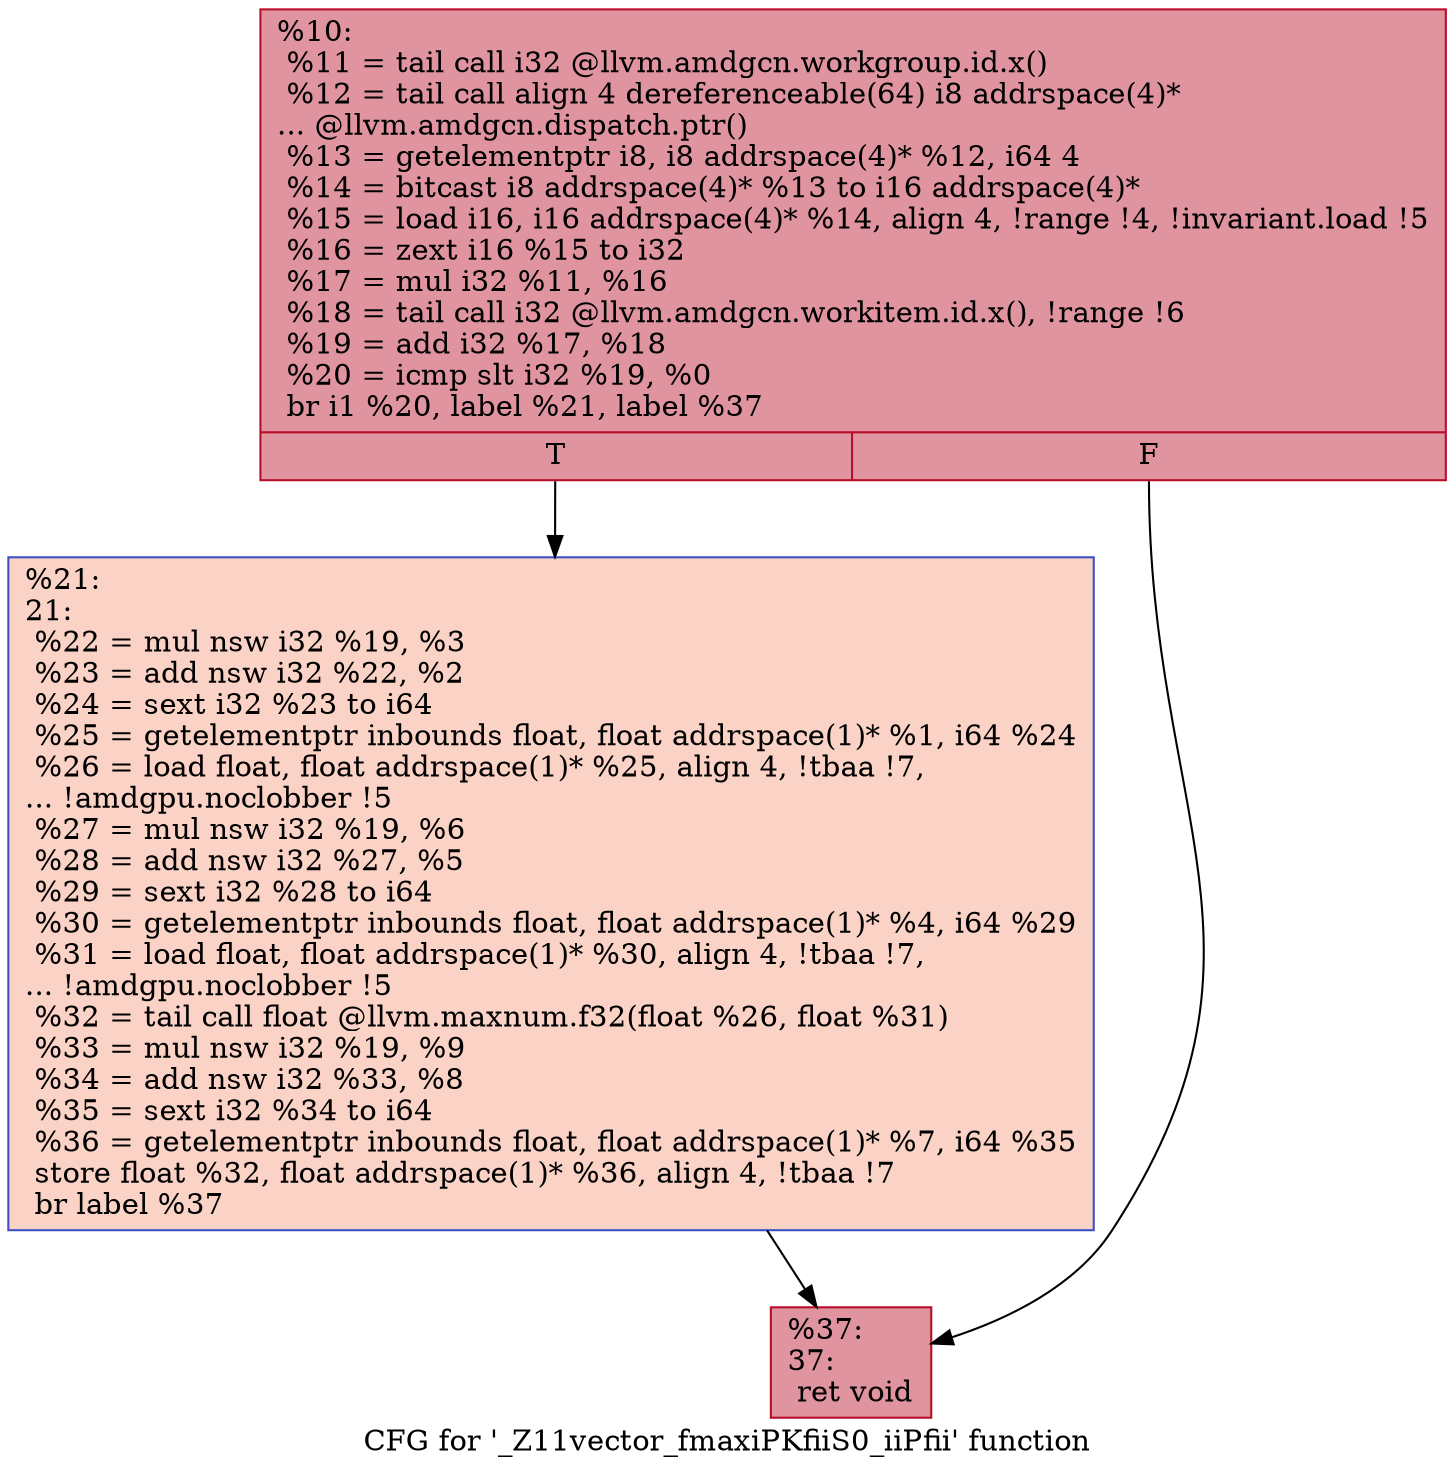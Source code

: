 digraph "CFG for '_Z11vector_fmaxiPKfiiS0_iiPfii' function" {
	label="CFG for '_Z11vector_fmaxiPKfiiS0_iiPfii' function";

	Node0x4db28e0 [shape=record,color="#b70d28ff", style=filled, fillcolor="#b70d2870",label="{%10:\l  %11 = tail call i32 @llvm.amdgcn.workgroup.id.x()\l  %12 = tail call align 4 dereferenceable(64) i8 addrspace(4)*\l... @llvm.amdgcn.dispatch.ptr()\l  %13 = getelementptr i8, i8 addrspace(4)* %12, i64 4\l  %14 = bitcast i8 addrspace(4)* %13 to i16 addrspace(4)*\l  %15 = load i16, i16 addrspace(4)* %14, align 4, !range !4, !invariant.load !5\l  %16 = zext i16 %15 to i32\l  %17 = mul i32 %11, %16\l  %18 = tail call i32 @llvm.amdgcn.workitem.id.x(), !range !6\l  %19 = add i32 %17, %18\l  %20 = icmp slt i32 %19, %0\l  br i1 %20, label %21, label %37\l|{<s0>T|<s1>F}}"];
	Node0x4db28e0:s0 -> Node0x4db53b0;
	Node0x4db28e0:s1 -> Node0x4db5440;
	Node0x4db53b0 [shape=record,color="#3d50c3ff", style=filled, fillcolor="#f59c7d70",label="{%21:\l21:                                               \l  %22 = mul nsw i32 %19, %3\l  %23 = add nsw i32 %22, %2\l  %24 = sext i32 %23 to i64\l  %25 = getelementptr inbounds float, float addrspace(1)* %1, i64 %24\l  %26 = load float, float addrspace(1)* %25, align 4, !tbaa !7,\l... !amdgpu.noclobber !5\l  %27 = mul nsw i32 %19, %6\l  %28 = add nsw i32 %27, %5\l  %29 = sext i32 %28 to i64\l  %30 = getelementptr inbounds float, float addrspace(1)* %4, i64 %29\l  %31 = load float, float addrspace(1)* %30, align 4, !tbaa !7,\l... !amdgpu.noclobber !5\l  %32 = tail call float @llvm.maxnum.f32(float %26, float %31)\l  %33 = mul nsw i32 %19, %9\l  %34 = add nsw i32 %33, %8\l  %35 = sext i32 %34 to i64\l  %36 = getelementptr inbounds float, float addrspace(1)* %7, i64 %35\l  store float %32, float addrspace(1)* %36, align 4, !tbaa !7\l  br label %37\l}"];
	Node0x4db53b0 -> Node0x4db5440;
	Node0x4db5440 [shape=record,color="#b70d28ff", style=filled, fillcolor="#b70d2870",label="{%37:\l37:                                               \l  ret void\l}"];
}

